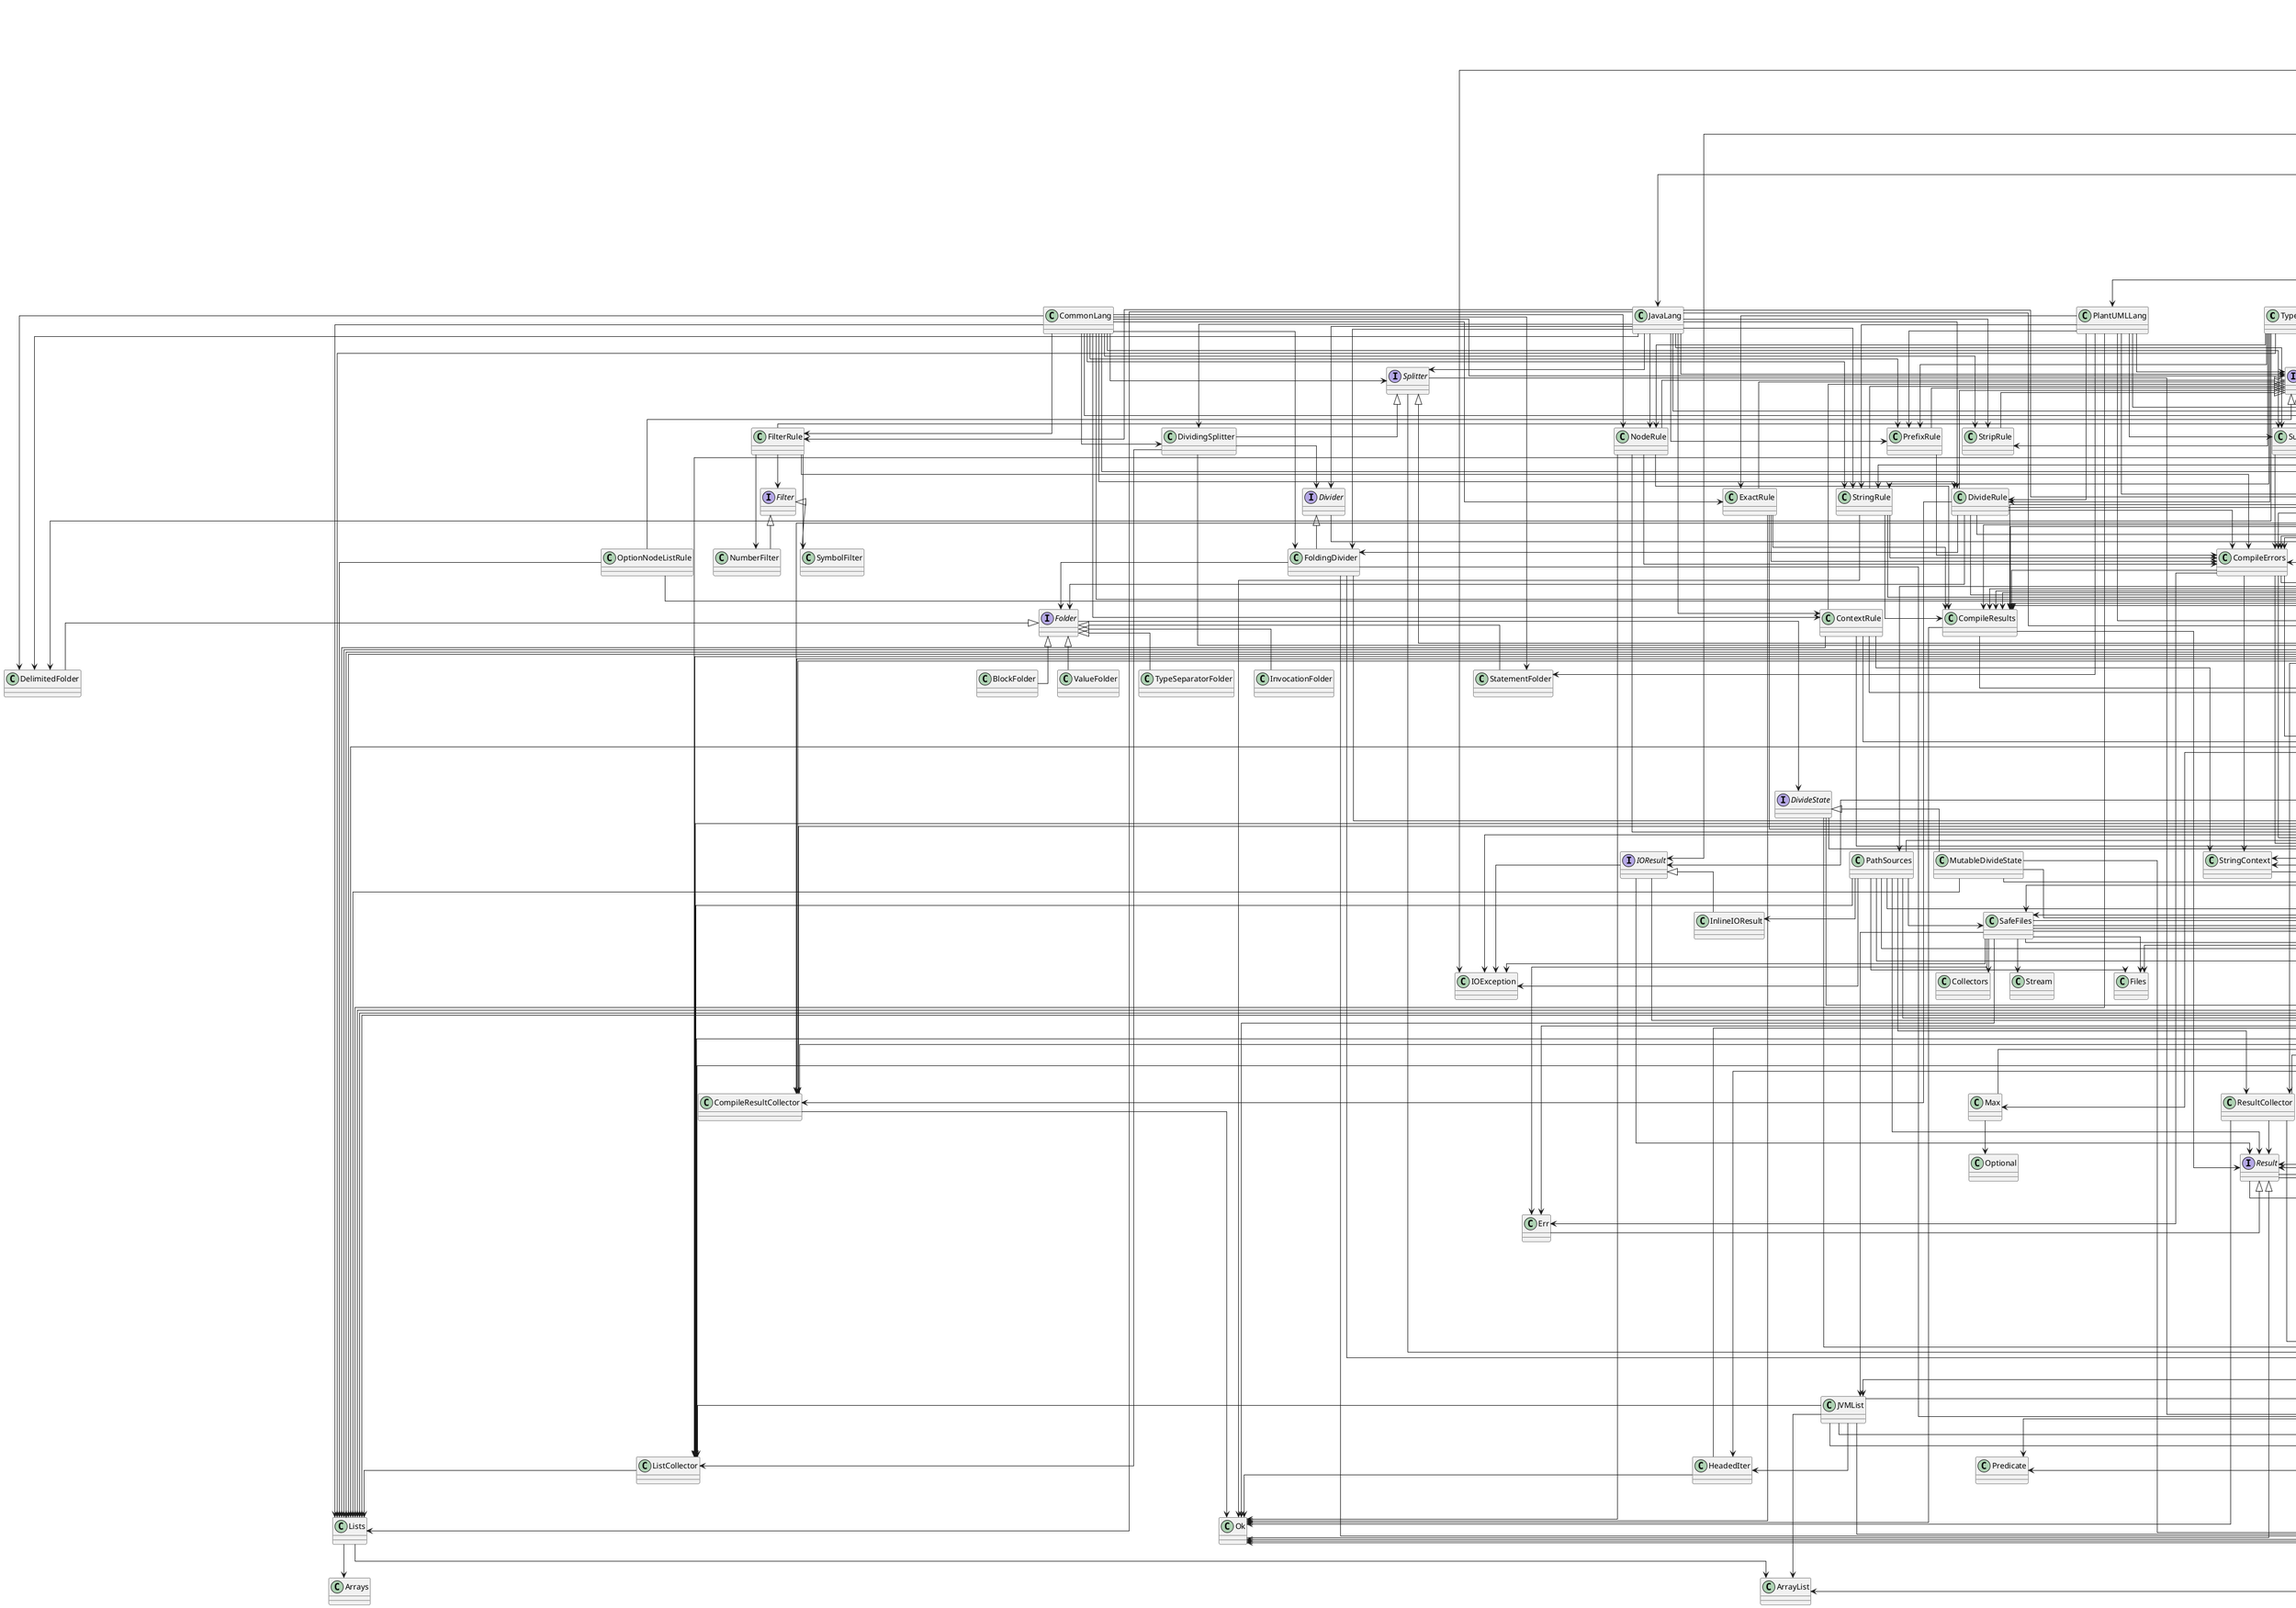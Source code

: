 @startuml
skinparam linetype ortho
class TypescriptLang

class TypeScriptTargetPlatform
TargetPlatform <|-- TypeScriptTargetPlatform

interface Targets

class Unit

interface List

interface TargetPlatform

class ParseUnit

class Joiner
Collector <|-- Joiner

class ListCollector
Collector <|-- ListCollector

class FlattenJava
Passer <|-- FlattenJava

class Maps

class Tuple2

class ApplicationError
Error <|-- ApplicationError

class StagedCompiler
Compiler <|-- StagedCompiler

interface LazyRule
Rule <|-- LazyRule

interface Compiler

class MapCollector
Collector <|-- MapCollector

class ImmutableCompileError
CompileError <|-- ImmutableCompileError

interface NodeList

interface Folder

class LastSelector
Selector <|-- LastSelector

class RuleGenerator
Generator <|-- RuleGenerator

interface Passer

class InlineCompileResult
CompileResult <|-- InlineCompileResult

class RuleLexer
Lexer <|-- RuleLexer

class CompileApplication
Application <|-- CompileApplication

class MapUnitSet
UnitSet <|-- MapUnitSet

class OrState

class InlinePassResult
ParseResult <|-- InlinePassResult

interface ParseState

interface Rule

class CompileResultCollector
Collector <|-- CompileResultCollector

interface Error

class PathTargets
Targets <|-- PathTargets

class Location

class SingleHead
Head <|-- SingleHead

interface Option

class StripRule
Rule <|-- StripRule

class CompileErrors

class Ok
Result <|-- Ok

interface Parser
Stage <|-- Parser

interface Lexer
Stage <|-- Lexer

class DivideRule
Rule <|-- DivideRule

interface IOResult

class LocatingRule
Rule <|-- LocatingRule

class SuffixRule
Rule <|-- SuffixRule

interface Result

interface AfterAll

class PlantUMLLang

interface ParseResult

class Main

class Console

class LastLocator
Locator <|-- LastLocator

class MutableDivideState
DivideState <|-- MutableDivideState

interface CompileError
Error <|-- CompileError

interface Locator

class TypeSeparatorFolder
Folder <|-- TypeSeparatorFolder

class UnitSetCollector
Collector <|-- UnitSetCollector

class ContextRule
Rule <|-- ContextRule

interface Selector

interface UnitSet

class RangeHead
Head <|-- RangeHead

interface Source

class FlatMapHead
Head <|-- FlatMapHead

class FoldingDivider
Divider <|-- FoldingDivider

class Lists

class CommonLang

class InvocationFolder
Folder <|-- InvocationFolder

class JavaLang

interface Filter

class StringRule
Rule <|-- StringRule

class ThrowableError
Error <|-- ThrowableError

class None
Option <|-- None

class JVMList
List <|-- JVMList

class ResultCollector
Collector <|-- ResultCollector

interface Head

class StatementFolder
Folder <|-- StatementFolder

interface Generator
Stage <|-- Generator

class Max
Collector <|-- Max

class NodeContext
Context <|-- NodeContext

interface CompileResult

class DividingSplitter
Splitter <|-- DividingSplitter

class EmptyHead
Head <|-- EmptyHead

class NodeListCollector
Collector <|-- NodeListCollector

class NumberFilter
Filter <|-- NumberFilter

interface Stage

class CompileResults

class PathSources
Sources <|-- PathSources

interface Map

interface DivideState

class PlantUMLTargetPlatform
TargetPlatform <|-- PlantUMLTargetPlatform

class MutableLazyRule
LazyRule <|-- MutableLazyRule

class JVMMap
Map <|-- JVMMap

class PrefixRule
Rule <|-- PrefixRule

class EmptyAfterAll
AfterAll <|-- EmptyAfterAll

class FirstSelector
Selector <|-- FirstSelector

class ExactRule
Rule <|-- ExactRule

class PathSource
Source <|-- PathSource

class StringContext
Context <|-- StringContext

class TypeRule
Rule <|-- TypeRule

class SymbolFilter
Filter <|-- SymbolFilter

class InlineNodeList
NodeList <|-- InlineNodeList

class FirstLocator
Locator <|-- FirstLocator

interface Node

class OrRule
Rule <|-- OrRule

interface Iter

class NodeRule
Rule <|-- NodeRule

class Iters

class BlockFolder
Folder <|-- BlockFolder

class ApplicationBuilder

class DelimitedFolder
Folder <|-- DelimitedFolder

class TypeScriptAfterPasser
Passer <|-- TypeScriptAfterPasser

interface Collector

class Some
Option <|-- Some

class LocatingSplitter
Splitter <|-- LocatingSplitter

interface Context

class MergeDiagram
AfterAll <|-- MergeDiagram

interface Sources

interface Application

class ImmutableParseState
ParseState <|-- ImmutableParseState

interface Divider

class TreeParser
Parser <|-- TreeParser

class Err
Result <|-- Err

class OptionNodeListRule
Rule <|-- OptionNodeListRule

class PlantUMLAfterPasser
Passer <|-- PlantUMLAfterPasser

class ValueFolder
Folder <|-- ValueFolder

class SafeFiles

class HeadedIter
Iter <|-- HeadedIter

interface Splitter

class MapNode
Node <|-- MapNode

class FilterRule
Rule <|-- FilterRule

class InlineIOResult
IOResult <|-- InlineIOResult

Iters --> Option
Iters --> EmptyHead
Iters --> HeadedIter
Iters --> RangeHead
Iters --> SingleHead
RangeHead --> None
RangeHead --> Some
MergeDiagram --> Option
MergeDiagram --> Tuple2
MergeDiagram --> List
MergeDiagram --> Lists
MergeDiagram --> Map
MergeDiagram --> Maps
MergeDiagram --> Iters
MergeDiagram --> ListCollector
MergeDiagram --> InlineNodeList
MergeDiagram --> MapNode
MergeDiagram --> NodeList
MergeDiagram --> Location
MergeDiagram --> MapUnitSet
MergeDiagram --> Unit
MergeDiagram --> UnitSet
Node --> Option
Node --> Tuple2
Node --> Iter
ParseState --> Location
FlatMapHead --> None
FlatMapHead --> Iter
FlatMapHead --> Function
JVMList --> None
JVMList --> Some
JVMList --> HeadedIter
JVMList --> RangeHead
JVMList --> ListCollector
JVMList --> ArrayList
MutableLazyRule --> None
MutableLazyRule --> Option
MutableLazyRule --> Some
MutableLazyRule --> CompileResult
MutableLazyRule --> CompileErrors
MutableLazyRule --> Node
OrState --> None
OrState --> Option
OrState --> Some
OrState --> List
OrState --> Lists
OrState --> Err
OrState --> Ok
OrState --> CompileResult
OrState --> CompileResults
OrState --> Context
OrState --> CompileError
OrState --> ImmutableCompileError
DivideRule --> CompileResultCollector
DivideRule --> CompileErrors
DivideRule --> MapNode
DivideRule --> NodeList
DivideRule --> NodeListCollector
DivideRule --> FoldingDivider
DivideRule --> Folder
Locator --> Option
ListCollector --> List
ListCollector --> Lists
Lists --> ArrayList
Lists --> Arrays
IOResult --> Result
IOResult --> IOException
IOResult --> Function
Stage --> CompileResult
Iter --> Option
Iter --> Collector
Iter --> Result
Iter --> BiFunction
Iter --> Function
Iter --> Predicate
Selector --> Option
Selector --> Tuple2
Selector --> List
PrefixRule --> CompileErrors
Head --> Option
NodeContext --> Node
NodeList --> Option
NodeList --> Iter
NodeList --> CompileResult
NodeList --> Function
SingleHead --> None
SingleHead --> Some
Sources --> IOResult
Sources --> UnitSet
Parser --> Node
Parser --> UnitSet
TreeParser --> Tuple2
TreeParser --> Ok
TreeParser --> CompileResult
TreeParser --> CompileResultCollector
TreeParser --> CompileResults
TreeParser --> CompileError
TreeParser --> NodeList
TreeParser --> Location
TreeParser --> UnitSetCollector
TreeParser --> AfterAll
TreeParser --> ParseUnit
TreeParser --> Passer
TreeParser --> Unit
InlineNodeList --> Some
InlineNodeList --> List
InlineNodeList --> Lists
InlineNodeList --> Joiner
InlineNodeList --> CompileResultCollector
UnitSet --> Iter
Rule --> CompileResult
Rule --> Node
RuleGenerator --> CompileResult
RuleGenerator --> CompileResultCollector
RuleGenerator --> Rule
RuleGenerator --> UnitSetCollector
RuleGenerator --> Unit
Map --> Tuple2
Map --> Iter
Map --> Function
Map --> Supplier
JVMMap --> JVMList
JVMMap --> ArrayList
Application --> Error
Application --> Option
Generator --> Node
Generator --> Location
Generator --> UnitSet
Generator --> Map
CompileResultCollector --> Ok
Max --> Optional
TypescriptLang --> Lists
TypescriptLang --> DivideRule
TypescriptLang --> LocatingRule
TypescriptLang --> NodeRule
TypescriptLang --> OrRule
TypescriptLang --> PrefixRule
TypescriptLang --> Rule
TypescriptLang --> StringRule
TypescriptLang --> StripRule
TypescriptLang --> SuffixRule
TypescriptLang --> TypeRule
TypescriptLang --> DelimitedFolder
MapNode --> None
MapNode --> Some
MapNode --> Map
MapNode --> Maps
MapNode --> Iters
MapNode --> Joiner
MapNode --> BiFunction
MapNode --> Function
Folder --> DivideState
FoldingDivider --> None
FoldingDivider --> Option
FoldingDivider --> Some
FoldingDivider --> Tuple2
FoldingDivider --> Folder
TargetPlatform --> Rule
TargetPlatform --> AfterAll
TargetPlatform --> Passer
TargetPlatform --> Path
MapCollector --> Tuple2
TypeScriptTargetPlatform --> TypeScriptAfterPasser
TypeScriptTargetPlatform --> TypescriptLang
TypeScriptTargetPlatform --> EmptyAfterAll
TypeScriptTargetPlatform --> Paths
EmptyHead --> None
CompileResults --> Ok
CompileResults --> Result
CompileResults --> CompileError
SafeFiles --> None
SafeFiles --> Option
SafeFiles --> Some
SafeFiles --> JVMList
SafeFiles --> Iter
SafeFiles --> Err
SafeFiles --> Ok
SafeFiles --> IOException
SafeFiles --> Files
SafeFiles --> Path
SafeFiles --> Collectors
SafeFiles --> Stream
Targets --> IOException
Targets --> Option
Targets --> UnitSet
StagedCompiler --> Node
StagedCompiler --> Generator
StagedCompiler --> Lexer
StagedCompiler --> Parser
MutableDivideState --> None
MutableDivideState --> Some
MutableDivideState --> List
MutableDivideState --> Lists
CompileApplication --> Some
CompileApplication --> Compiler
CompileApplication --> CompileError
CompileApplication --> ApplicationError
CompileApplication --> ThrowableError
CompileApplication --> Sources
CompileApplication --> Targets
CompileApplication --> UnitSet
CompileApplication --> IOException
ContextRule --> Lists
ContextRule --> NodeContext
ContextRule --> CompileError
ContextRule --> StringContext
ContextRule --> ImmutableCompileError
PlantUMLTargetPlatform --> PlantUMLAfterPasser
PlantUMLTargetPlatform --> MergeDiagram
PlantUMLTargetPlatform --> PlantUMLLang
PlantUMLTargetPlatform --> Paths
LocatingRule --> Tuple2
LocatingRule --> CompileErrors
LocatingRule --> FirstLocator
LocatingRule --> LastLocator
LocatingRule --> Locator
SuffixRule --> CompileErrors
JavaLang --> Lists
JavaLang --> ContextRule
JavaLang --> DivideRule
JavaLang --> FilterRule
JavaLang --> LocatingRule
JavaLang --> NodeRule
JavaLang --> OrRule
JavaLang --> PrefixRule
JavaLang --> Rule
JavaLang --> Splitter
JavaLang --> StringRule
JavaLang --> StripRule
JavaLang --> SuffixRule
JavaLang --> TypeRule
JavaLang --> Divider
JavaLang --> FoldingDivider
JavaLang --> DelimitedFolder
JavaLang --> DividingSplitter
PlantUMLLang --> Lists
PlantUMLLang --> DivideRule
PlantUMLLang --> ExactRule
PlantUMLLang --> LocatingRule
PlantUMLLang --> OrRule
PlantUMLLang --> PrefixRule
PlantUMLLang --> Rule
PlantUMLLang --> StringRule
PlantUMLLang --> SuffixRule
PlantUMLLang --> TypeRule
PlantUMLLang --> StatementFolder
CompileResult --> Tuple2
CompileResult --> Result
CompileResult --> CompileError
CompileResult --> BiFunction
CompileResult --> Function
CompileResult --> Supplier
FlattenJava --> Some
FlattenJava --> ListCollector
FlattenJava --> CompileResults
FlattenJava --> InlineNodeList
FlattenJava --> NodeList
FlattenJava --> InlinePassResult
FlattenJava --> ParseResult
FlattenJava --> ParseUnit
FilterRule --> CompileErrors
FilterRule --> Filter
FilterRule --> NumberFilter
FilterRule --> SymbolFilter
Unit --> Tuple2
Unit --> Location
Passer --> Node
Passer --> ParseState
Result --> Tuple2
Result --> Function
Result --> Supplier
ApplicationBuilder --> Option
ApplicationBuilder --> Error
ApplicationBuilder --> Compiler
ApplicationBuilder --> StagedCompiler
ApplicationBuilder --> TargetPlatform
ApplicationBuilder --> Sources
ApplicationBuilder --> PathTargets
ApplicationBuilder --> Targets
ApplicationBuilder --> FlattenJava
ApplicationBuilder --> JavaLang
ApplicationBuilder --> AfterAll
ApplicationBuilder --> Passer
ApplicationBuilder --> Generator
ApplicationBuilder --> RuleGenerator
ApplicationBuilder --> Lexer
ApplicationBuilder --> RuleLexer
ApplicationBuilder --> Parser
ApplicationBuilder --> TreeParser
ApplicationBuilder --> Path
Maps --> HashMap
ParseUnit --> InlineNodeList
ParseUnit --> NodeList
ParseUnit --> ParseState
ParseUnit --> BiFunction
List --> Option
List --> Tuple2
List --> Iter
List --> BiFunction
ResultCollector --> Tuple2
ResultCollector --> Ok
ResultCollector --> Result
Compiler --> CompileResult
Compiler --> Location
Compiler --> Map
Compiler --> UnitSet
OrRule --> Iter
OrRule --> Context
OrRule --> NodeContext
OrRule --> StringContext
OrRule --> CompileError
OrRule --> List
OrRule --> Function
PathSource --> List
PathSource --> Lists
PathSource --> SafeFiles
PathSource --> Path
PathTargets --> Iters
PathTargets --> Location
PathTargets --> SafeFiles
PathTargets --> Unit
PathTargets --> Files
PathTargets --> Path
CompileErrors --> Err
CompileErrors --> CompileResult
CompileErrors --> CompileResults
CompileErrors --> NodeContext
CompileErrors --> StringContext
CompileErrors --> Node
CompileErrors --> ImmutableCompileError
DivideState --> Tuple2
DivideState --> Option
DivideState --> Iter
HeadedIter --> Ok
Lexer --> Map
Lexer --> Node
Lexer --> Location
Lexer --> UnitSet
Option --> Consumer
Option --> Function
Option --> Predicate
Option --> Supplier
StringRule --> Ok
StringRule --> CompileResults
StringRule --> CompileErrors
StringRule --> MapNode
InlinePassResult --> None
InlinePassResult --> Option
InlinePassResult --> Some
InlinePassResult --> Ok
InlinePassResult --> CompileResults
InlinePassResult --> ParseState
Source --> IOResult
Source --> Location
PathSources --> List
PathSources --> Iter
PathSources --> ListCollector
PathSources --> ResultCollector
PathSources --> Result
PathSources --> InlineIOResult
PathSources --> SafeFiles
PathSources --> Unit
PathSources --> IOException
PathSources --> Files
PathSources --> Path
MapUnitSet --> Map
MapUnitSet --> Maps
MapUnitSet --> Location
ThrowableError --> PrintWriter
ThrowableError --> StringWriter
ExactRule --> Ok
ExactRule --> CompileResults
ExactRule --> CompileErrors
ExactRule --> MapNode
UnitSetCollector --> MapUnitSet
UnitSetCollector --> Unit
UnitSetCollector --> UnitSet
LocatingSplitter --> Locator
FirstLocator --> None
FirstLocator --> Some
AfterAll --> Node
Joiner --> None
Joiner --> Option
Joiner --> Some
LastLocator --> None
LastLocator --> Some
Splitter --> Option
Splitter --> Tuple2
ParseResult --> CompileResult
ParseResult --> Node
ParseResult --> Supplier
ImmutableCompileError --> List
ImmutableCompileError --> Lists
ImmutableCompileError --> Iter
ImmutableCompileError --> Joiner
ImmutableCompileError --> Max
ImmutableCompileError --> Context
FirstSelector --> Joiner
LastSelector --> Joiner
CommonLang --> Lists
CommonLang --> ContextRule
CommonLang --> DivideRule
CommonLang --> ExactRule
CommonLang --> FilterRule
CommonLang --> LocatingRule
CommonLang --> NodeRule
CommonLang --> OrRule
CommonLang --> PrefixRule
CommonLang --> Rule
CommonLang --> Splitter
CommonLang --> StringRule
CommonLang --> StripRule
CommonLang --> SuffixRule
CommonLang --> TypeRule
CommonLang --> FoldingDivider
CommonLang --> DelimitedFolder
CommonLang --> StatementFolder
CommonLang --> DividingSplitter
TypeScriptAfterPasser --> None
TypeScriptAfterPasser --> Option
TypeScriptAfterPasser --> Some
TypeScriptAfterPasser --> Lists
TypeScriptAfterPasser --> CompileResult
TypeScriptAfterPasser --> CompileResults
TypeScriptAfterPasser --> InlineNodeList
TypeScriptAfterPasser --> MapNode
TypeScriptAfterPasser --> NodeList
TypeScriptAfterPasser --> NodeListCollector
TypeScriptAfterPasser --> InlinePassResult
TypeScriptAfterPasser --> ParseResult
TypeScriptAfterPasser --> ParseUnit
NodeRule --> Ok
NodeRule --> CompileResults
NodeRule --> CompileErrors
NodeRule --> MapNode
DividingSplitter --> List
DividingSplitter --> ListCollector
DividingSplitter --> Divider
Main --> Console
Main --> Option
Main --> Iters
Main --> ApplicationBuilder
Main --> Error
Main --> PlantUMLTargetPlatform
Main --> TargetPlatform
Main --> TypeScriptTargetPlatform
Main --> PathSources
Main --> Sources
Main --> Paths
Divider --> Iter
OptionNodeListRule --> Lists
OptionNodeListRule --> OrRule
RuleLexer --> ResultCollector
RuleLexer --> CompileResult
RuleLexer --> CompileResults
RuleLexer --> Rule
RuleLexer --> UnitSetCollector
RuleLexer --> Unit
Location --> List
Location --> Joiner
TypeRule --> Lists
TypeRule --> CompileResults
TypeRule --> Context
TypeRule --> NodeContext
TypeRule --> StringContext
TypeRule --> CompileError
TypeRule --> CompileErrors
TypeRule --> ImmutableCompileError
PlantUMLAfterPasser --> Some
PlantUMLAfterPasser --> List
PlantUMLAfterPasser --> ListCollector
PlantUMLAfterPasser --> CompileResult
PlantUMLAfterPasser --> CompileResultCollector
PlantUMLAfterPasser --> CompileResults
PlantUMLAfterPasser --> CompileErrors
PlantUMLAfterPasser --> InlineNodeList
PlantUMLAfterPasser --> MapNode
PlantUMLAfterPasser --> NodeList
PlantUMLAfterPasser --> NodeListCollector
PlantUMLAfterPasser --> StringRule
PlantUMLAfterPasser --> InlinePassResult
PlantUMLAfterPasser --> ParseResult
PlantUMLAfterPasser --> ParseUnit
@enduml

